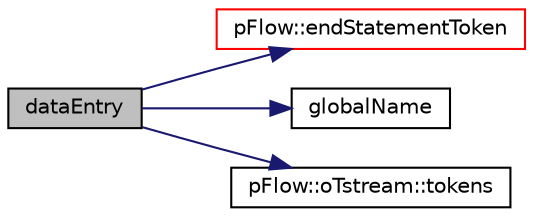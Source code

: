 digraph "dataEntry"
{
 // LATEX_PDF_SIZE
  edge [fontname="Helvetica",fontsize="10",labelfontname="Helvetica",labelfontsize="10"];
  node [fontname="Helvetica",fontsize="10",shape=record];
  rankdir="LR";
  Node1 [label="dataEntry",height=0.2,width=0.4,color="black", fillcolor="grey75", style="filled", fontcolor="black",tooltip="construct from keyword, parDict, and data of type T"];
  Node1 -> Node2 [color="midnightblue",fontsize="10",style="solid",fontname="Helvetica"];
  Node2 [label="pFlow::endStatementToken",height=0.2,width=0.4,color="red", fillcolor="white", style="filled",URL="$namespacepFlow.html#a8c6bd0c60160c712f4f4a4b00e48183f",tooltip=" "];
  Node1 -> Node5 [color="midnightblue",fontsize="10",style="solid",fontname="Helvetica"];
  Node5 [label="globalName",height=0.2,width=0.4,color="black", fillcolor="white", style="filled",URL="$classpFlow_1_1dataEntry.html#a85c3c1fce0c14d36030092df2f27b632",tooltip="global name of entry, separated with dots"];
  Node1 -> Node6 [color="midnightblue",fontsize="10",style="solid",fontname="Helvetica"];
  Node6 [label="pFlow::oTstream::tokens",height=0.2,width=0.4,color="black", fillcolor="white", style="filled",URL="$classpFlow_1_1oTstream.html#afc3e5f6037eecf144698420e4d94a70a",tooltip=" "];
}
